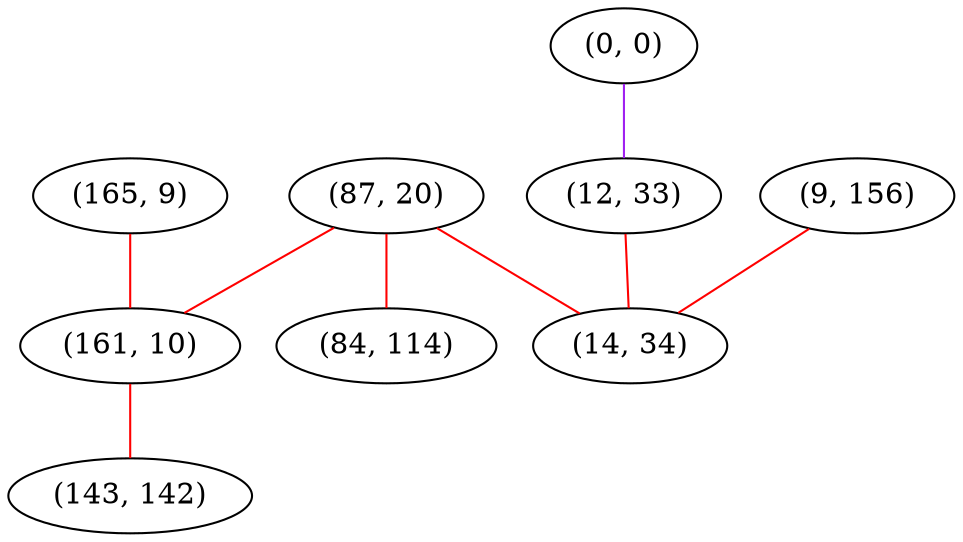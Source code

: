 graph "" {
"(165, 9)";
"(0, 0)";
"(12, 33)";
"(9, 156)";
"(87, 20)";
"(161, 10)";
"(84, 114)";
"(143, 142)";
"(14, 34)";
"(165, 9)" -- "(161, 10)"  [color=red, key=0, weight=1];
"(0, 0)" -- "(12, 33)"  [color=purple, key=0, weight=4];
"(12, 33)" -- "(14, 34)"  [color=red, key=0, weight=1];
"(9, 156)" -- "(14, 34)"  [color=red, key=0, weight=1];
"(87, 20)" -- "(161, 10)"  [color=red, key=0, weight=1];
"(87, 20)" -- "(84, 114)"  [color=red, key=0, weight=1];
"(87, 20)" -- "(14, 34)"  [color=red, key=0, weight=1];
"(161, 10)" -- "(143, 142)"  [color=red, key=0, weight=1];
}
